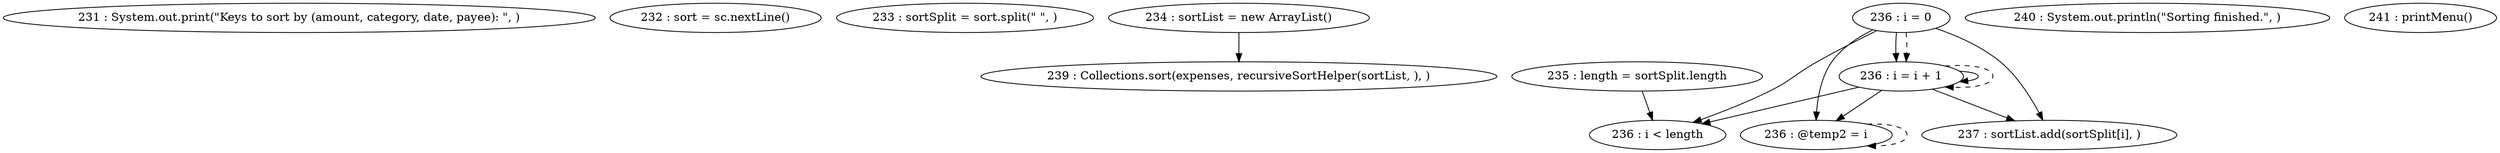 digraph G {
"231 : System.out.print(\"Keys to sort by (amount, category, date, payee): \", )"
"232 : sort = sc.nextLine()"
"233 : sortSplit = sort.split(\" \", )"
"234 : sortList = new ArrayList()"
"234 : sortList = new ArrayList()" -> "239 : Collections.sort(expenses, recursiveSortHelper(sortList, ), )"
"235 : length = sortSplit.length"
"235 : length = sortSplit.length" -> "236 : i < length"
"236 : i = 0"
"236 : i = 0" -> "236 : i < length"
"236 : i = 0" -> "236 : i = i + 1"
"236 : i = 0" -> "237 : sortList.add(sortSplit[i], )"
"236 : i = 0" -> "236 : @temp2 = i"
"236 : i = 0" -> "236 : i = i + 1" [style=dashed]
"236 : i < length"
"237 : sortList.add(sortSplit[i], )"
"236 : @temp2 = i"
"236 : @temp2 = i" -> "236 : @temp2 = i" [style=dashed]
"236 : i = i + 1"
"236 : i = i + 1" -> "236 : i < length"
"236 : i = i + 1" -> "236 : i = i + 1"
"236 : i = i + 1" -> "237 : sortList.add(sortSplit[i], )"
"236 : i = i + 1" -> "236 : @temp2 = i"
"236 : i = i + 1" -> "236 : i = i + 1" [style=dashed]
"239 : Collections.sort(expenses, recursiveSortHelper(sortList, ), )"
"240 : System.out.println(\"Sorting finished.\", )"
"241 : printMenu()"
}